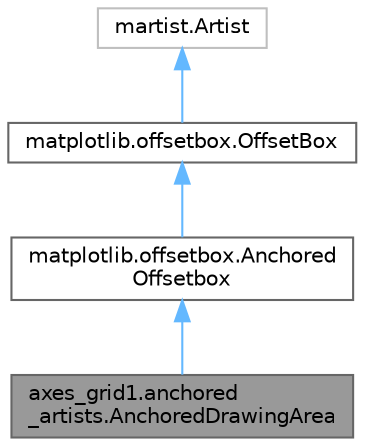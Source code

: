 digraph "axes_grid1.anchored_artists.AnchoredDrawingArea"
{
 // LATEX_PDF_SIZE
  bgcolor="transparent";
  edge [fontname=Helvetica,fontsize=10,labelfontname=Helvetica,labelfontsize=10];
  node [fontname=Helvetica,fontsize=10,shape=box,height=0.2,width=0.4];
  Node1 [id="Node000001",label="axes_grid1.anchored\l_artists.AnchoredDrawingArea",height=0.2,width=0.4,color="gray40", fillcolor="grey60", style="filled", fontcolor="black",tooltip=" "];
  Node2 -> Node1 [id="edge1_Node000001_Node000002",dir="back",color="steelblue1",style="solid",tooltip=" "];
  Node2 [id="Node000002",label="matplotlib.offsetbox.Anchored\lOffsetbox",height=0.2,width=0.4,color="gray40", fillcolor="white", style="filled",URL="$df/d94/classmatplotlib_1_1offsetbox_1_1AnchoredOffsetbox.html",tooltip=" "];
  Node3 -> Node2 [id="edge2_Node000002_Node000003",dir="back",color="steelblue1",style="solid",tooltip=" "];
  Node3 [id="Node000003",label="matplotlib.offsetbox.OffsetBox",height=0.2,width=0.4,color="gray40", fillcolor="white", style="filled",URL="$df/d0a/classmatplotlib_1_1offsetbox_1_1OffsetBox.html",tooltip=" "];
  Node4 -> Node3 [id="edge3_Node000003_Node000004",dir="back",color="steelblue1",style="solid",tooltip=" "];
  Node4 [id="Node000004",label="martist.Artist",height=0.2,width=0.4,color="grey75", fillcolor="white", style="filled",tooltip=" "];
}
